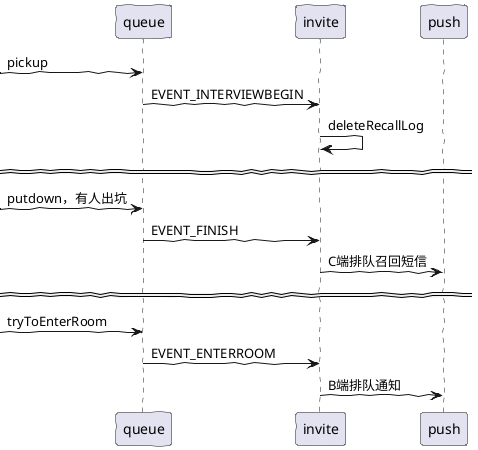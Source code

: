 @startuml
skinparam handwritten true

participant "queue" as q
participant "invite" as i
participant "push" as p

->q: pickup
q->i:EVENT_INTERVIEWBEGIN
i->i:deleteRecallLog
====
->q:putdown，有人出坑
q->i:EVENT_FINISH
i->p:C端排队召回短信
====
->q:tryToEnterRoom
q->i:EVENT_ENTERROOM
i->p:B端排队通知
@enduml